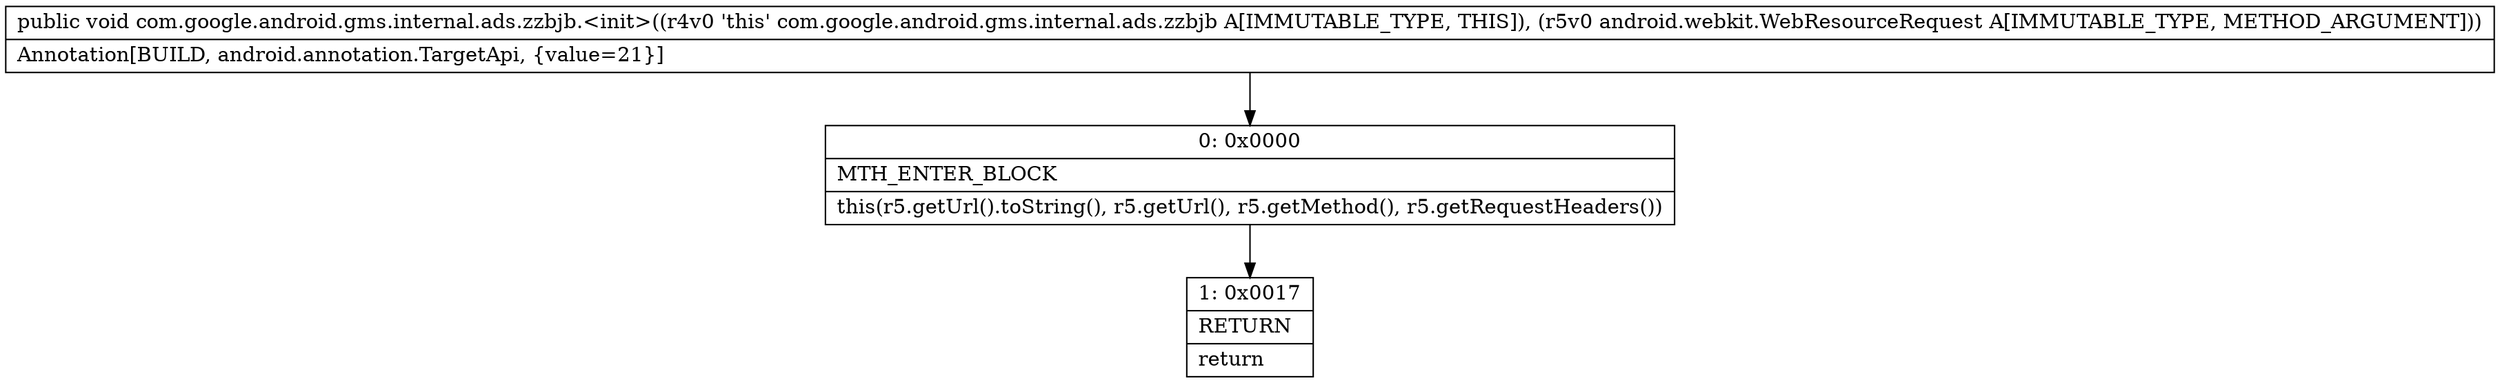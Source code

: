 digraph "CFG forcom.google.android.gms.internal.ads.zzbjb.\<init\>(Landroid\/webkit\/WebResourceRequest;)V" {
Node_0 [shape=record,label="{0\:\ 0x0000|MTH_ENTER_BLOCK\l|this(r5.getUrl().toString(), r5.getUrl(), r5.getMethod(), r5.getRequestHeaders())\l}"];
Node_1 [shape=record,label="{1\:\ 0x0017|RETURN\l|return\l}"];
MethodNode[shape=record,label="{public void com.google.android.gms.internal.ads.zzbjb.\<init\>((r4v0 'this' com.google.android.gms.internal.ads.zzbjb A[IMMUTABLE_TYPE, THIS]), (r5v0 android.webkit.WebResourceRequest A[IMMUTABLE_TYPE, METHOD_ARGUMENT]))  | Annotation[BUILD, android.annotation.TargetApi, \{value=21\}]\l}"];
MethodNode -> Node_0;
Node_0 -> Node_1;
}

